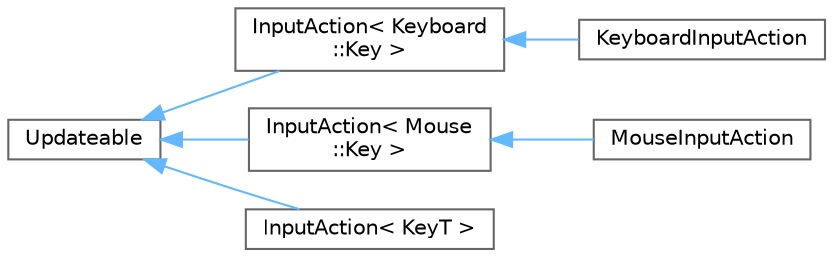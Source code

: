 digraph "Graphical Class Hierarchy"
{
 // LATEX_PDF_SIZE
  bgcolor="transparent";
  edge [fontname=Helvetica,fontsize=10,labelfontname=Helvetica,labelfontsize=10];
  node [fontname=Helvetica,fontsize=10,shape=box,height=0.2,width=0.4];
  rankdir="LR";
  Node0 [id="Node000000",label="Updateable",height=0.2,width=0.4,color="grey40", fillcolor="white", style="filled",URL="$class_updateable.html",tooltip=" "];
  Node0 -> Node1 [id="edge9_Node000000_Node000001",dir="back",color="steelblue1",style="solid",tooltip=" "];
  Node1 [id="Node000001",label="InputAction\< Keyboard\l::Key \>",height=0.2,width=0.4,color="grey40", fillcolor="white", style="filled",URL="$class_input_action.html",tooltip=" "];
  Node1 -> Node2 [id="edge10_Node000001_Node000002",dir="back",color="steelblue1",style="solid",tooltip=" "];
  Node2 [id="Node000002",label="KeyboardInputAction",height=0.2,width=0.4,color="grey40", fillcolor="white", style="filled",URL="$class_keyboard_input_action.html",tooltip=" "];
  Node0 -> Node3 [id="edge11_Node000000_Node000003",dir="back",color="steelblue1",style="solid",tooltip=" "];
  Node3 [id="Node000003",label="InputAction\< Mouse\l::Key \>",height=0.2,width=0.4,color="grey40", fillcolor="white", style="filled",URL="$class_input_action.html",tooltip=" "];
  Node3 -> Node4 [id="edge12_Node000003_Node000004",dir="back",color="steelblue1",style="solid",tooltip=" "];
  Node4 [id="Node000004",label="MouseInputAction",height=0.2,width=0.4,color="grey40", fillcolor="white", style="filled",URL="$class_mouse_input_action.html",tooltip=" "];
  Node0 -> Node5 [id="edge13_Node000000_Node000005",dir="back",color="steelblue1",style="solid",tooltip=" "];
  Node5 [id="Node000005",label="InputAction\< KeyT \>",height=0.2,width=0.4,color="grey40", fillcolor="white", style="filled",URL="$class_input_action.html",tooltip=" "];
}
